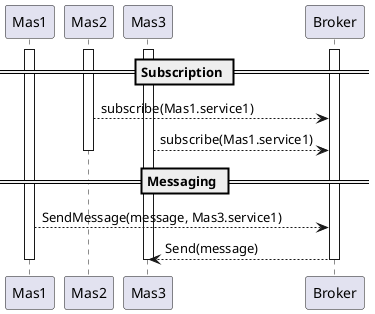 @startuml
 
participant Mas1 as M1

participant Mas2 as M2

participant Mas3 as M3

participant Broker as CB
 
activate M1

activate M2

activate M3

activate CB
 
== Subscription ==
 
M2 --> CB : subscribe(Mas1.service1)

M3 --> CB : subscribe(Mas1.service1)

deactivate M2
 
== Messaging ==
 
M1 --> CB : SendMessage(message, Mas3.service1)

CB --> M3 : Send(message)
 
deactivate M1

deactivate M2

deactivate M3

deactivate CB
 
@enduml